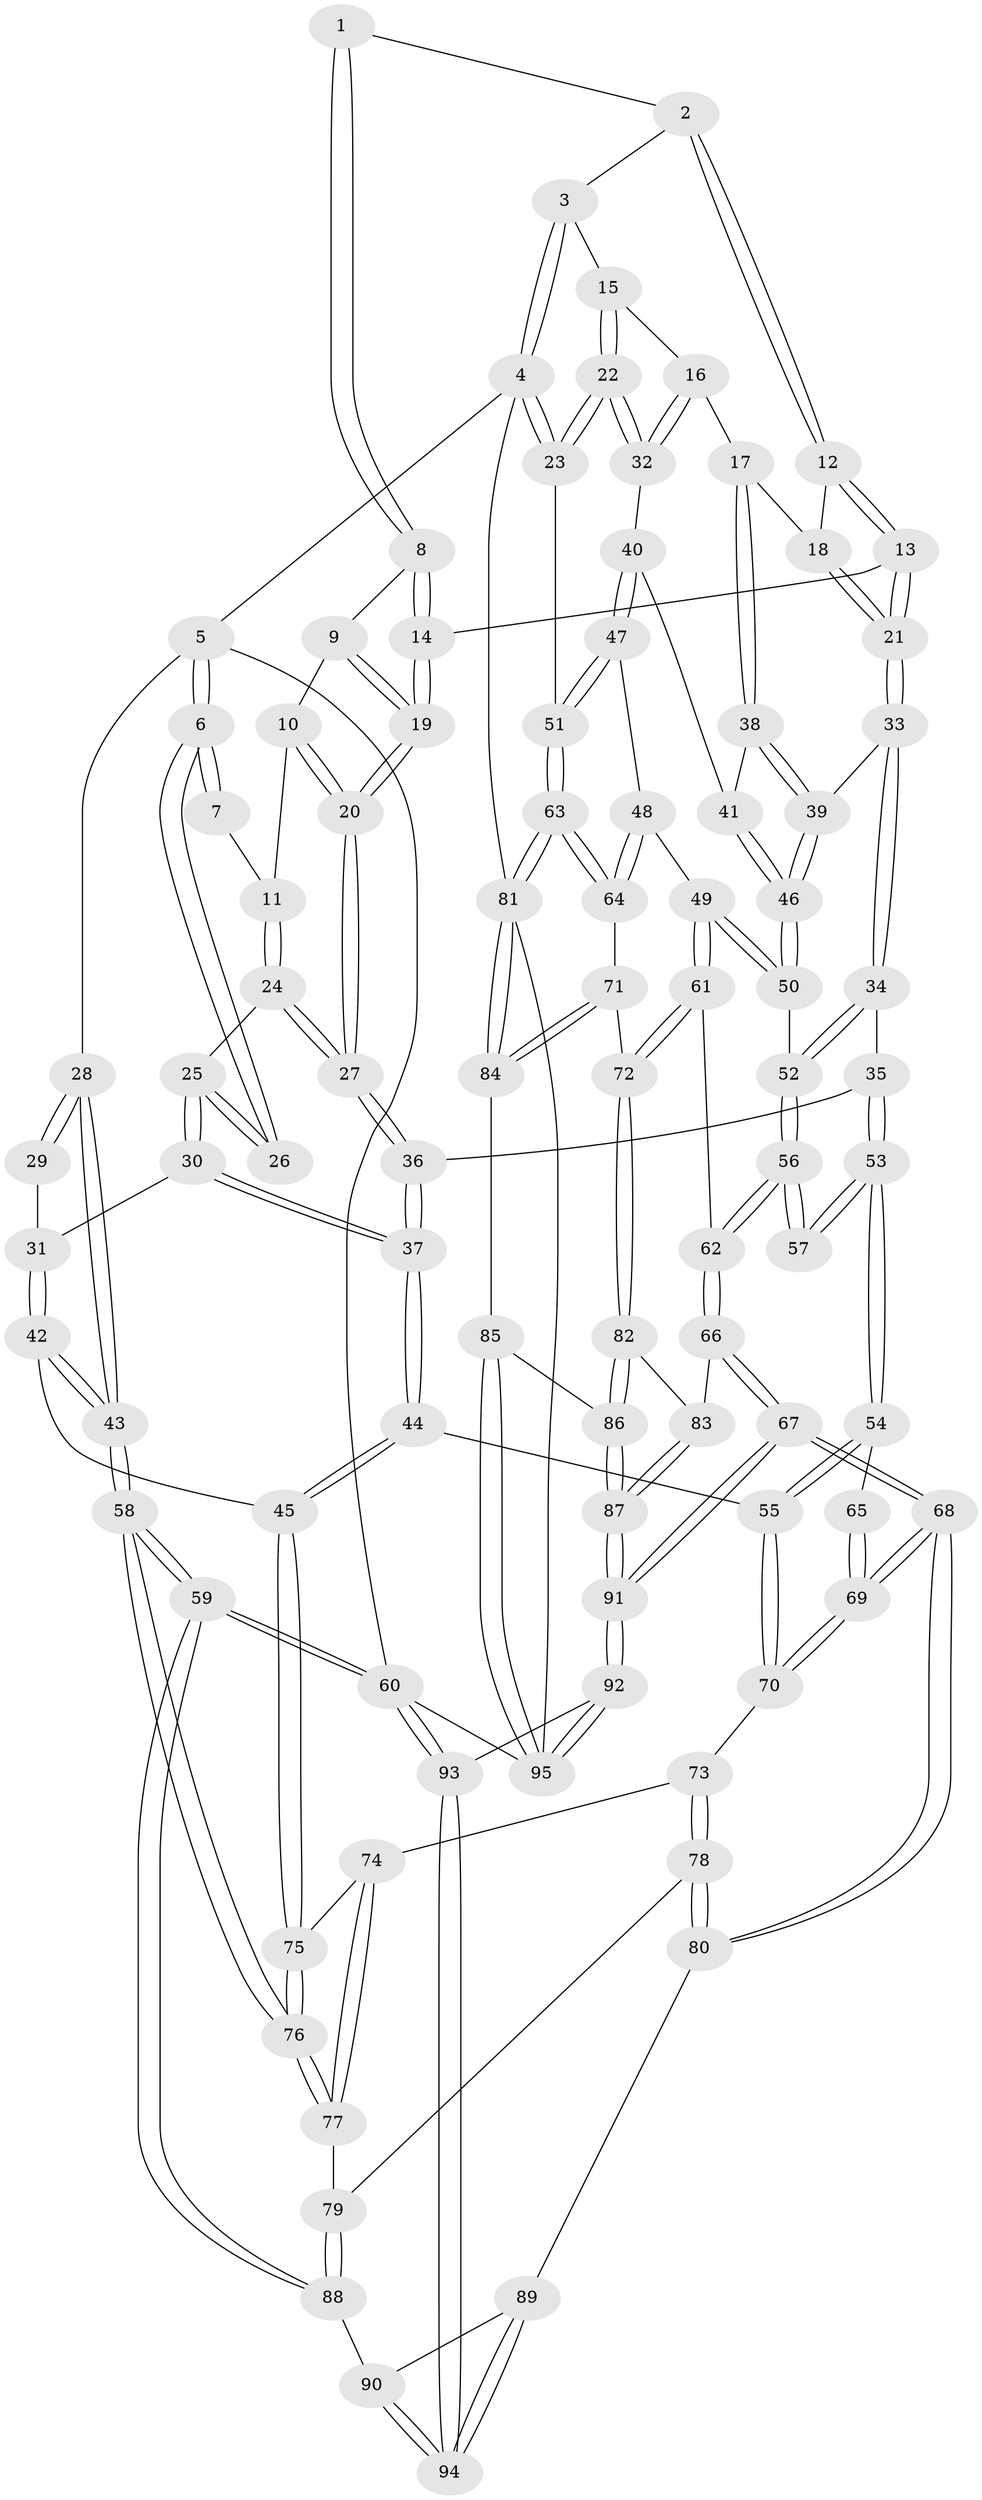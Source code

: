 // Generated by graph-tools (version 1.1) at 2025/38/03/09/25 02:38:33]
// undirected, 95 vertices, 234 edges
graph export_dot {
graph [start="1"]
  node [color=gray90,style=filled];
  1 [pos="+0.44905633002938267+0"];
  2 [pos="+0.5266675928177154+0"];
  3 [pos="+0.8056063600137868+0"];
  4 [pos="+1+0"];
  5 [pos="+0+0"];
  6 [pos="+0+0"];
  7 [pos="+0.22813223314651482+0"];
  8 [pos="+0.3991143658178523+0.05300181063989433"];
  9 [pos="+0.382585420421145+0.0801091191605062"];
  10 [pos="+0.3447153179758382+0.12106891936158581"];
  11 [pos="+0.2504410076158894+0.13360817214064113"];
  12 [pos="+0.5676453269354415+0.028627649374952394"];
  13 [pos="+0.515721740711018+0.17417466300519602"];
  14 [pos="+0.4775658626785629+0.18438465414260033"];
  15 [pos="+0.8169656277395485+0.08407833264883834"];
  16 [pos="+0.7943937224418436+0.13028288161418702"];
  17 [pos="+0.7521523461114122+0.15728761513530654"];
  18 [pos="+0.6754597591288949+0.1309622401677964"];
  19 [pos="+0.4331149512470849+0.2141369219124469"];
  20 [pos="+0.40998684331211316+0.23471181616016587"];
  21 [pos="+0.5719278731352865+0.22583691665890832"];
  22 [pos="+1+0.15580440796671288"];
  23 [pos="+1+0.1265364075152716"];
  24 [pos="+0.23992652688039806+0.1534168034035637"];
  25 [pos="+0.2156133061558207+0.1718421996425282"];
  26 [pos="+0.14737605729439546+0.1406662597919998"];
  27 [pos="+0.39452919087990435+0.2626031220533024"];
  28 [pos="+0+0"];
  29 [pos="+0.07505538779226122+0.2014390998174035"];
  30 [pos="+0.1975086952231713+0.24465210975000296"];
  31 [pos="+0.08290120649622858+0.22875445778478481"];
  32 [pos="+0.9164249099482448+0.26346948798524017"];
  33 [pos="+0.5905884182043665+0.2680152853805057"];
  34 [pos="+0.5094208306284194+0.3658424460909405"];
  35 [pos="+0.4056242343770662+0.332936160607515"];
  36 [pos="+0.38741114772143026+0.3227187722533788"];
  37 [pos="+0.2260800340180071+0.4045700366096677"];
  38 [pos="+0.7420320535878545+0.19176418301840756"];
  39 [pos="+0.6945460038927158+0.2918521032930375"];
  40 [pos="+0.9039582392067049+0.2904797132355074"];
  41 [pos="+0.8491127101293869+0.3060499202402401"];
  42 [pos="+0+0.39039720174413767"];
  43 [pos="+0+0.40144841112228874"];
  44 [pos="+0.2110401550567263+0.42830091430900985"];
  45 [pos="+0.20418990587480143+0.432285225442817"];
  46 [pos="+0.7305674871836777+0.3735420150975013"];
  47 [pos="+0.9334116337644357+0.39425346443126885"];
  48 [pos="+0.8528600902163943+0.47034071754473544"];
  49 [pos="+0.7382962131715882+0.4650627964250585"];
  50 [pos="+0.7271320720589538+0.4245305448520301"];
  51 [pos="+1+0.46220226158514227"];
  52 [pos="+0.5164260248133848+0.3783536358048852"];
  53 [pos="+0.4211763062183203+0.44774928678273446"];
  54 [pos="+0.35527051272709065+0.5159420478113641"];
  55 [pos="+0.3379981967859354+0.5165723163181526"];
  56 [pos="+0.5209422677073208+0.5119203600190919"];
  57 [pos="+0.48205082004246697+0.5135536591579513"];
  58 [pos="+0+0.891837234207981"];
  59 [pos="+0+0.9825169604620992"];
  60 [pos="+0+1"];
  61 [pos="+0.6909395581409576+0.5563841500552902"];
  62 [pos="+0.594685005880224+0.5843184651973802"];
  63 [pos="+1+0.6187987943284359"];
  64 [pos="+0.9810639424627314+0.6226542265827243"];
  65 [pos="+0.43480552243689075+0.5277857992503582"];
  66 [pos="+0.5017428655730316+0.7490624488325137"];
  67 [pos="+0.5014557337565617+0.7493155179242851"];
  68 [pos="+0.4635553060932255+0.7448926033308304"];
  69 [pos="+0.412133416342881+0.6712669168873742"];
  70 [pos="+0.3571758287933507+0.6253276803619455"];
  71 [pos="+0.8500815689703306+0.6993941983097426"];
  72 [pos="+0.8063387168412699+0.7033472791595614"];
  73 [pos="+0.29612648439654254+0.6387808846689799"];
  74 [pos="+0.2817070929051853+0.6354222285287667"];
  75 [pos="+0.18077940121036057+0.5585754732503678"];
  76 [pos="+0.08597458702872293+0.7176121469914559"];
  77 [pos="+0.22036333508064582+0.7501552392047742"];
  78 [pos="+0.30113461594148+0.762195779814497"];
  79 [pos="+0.2641532478294043+0.7705829789020312"];
  80 [pos="+0.42397568486838416+0.7624237208681857"];
  81 [pos="+1+0.8493904707958441"];
  82 [pos="+0.7912496170205972+0.728014744983917"];
  83 [pos="+0.7360006362810355+0.7698240616067022"];
  84 [pos="+0.964594673031029+0.8817445942954649"];
  85 [pos="+0.8973991451566259+0.9266812754854714"];
  86 [pos="+0.8232845063156641+0.8441347098814483"];
  87 [pos="+0.6916001640346298+0.9383002257671463"];
  88 [pos="+0.25832921264745456+0.8753408046324994"];
  89 [pos="+0.41425979590321177+0.7807234271818849"];
  90 [pos="+0.29326404029269737+0.9167457168538719"];
  91 [pos="+0.6160402200209236+1"];
  92 [pos="+0.6166471939773306+1"];
  93 [pos="+0.35635629457418955+1"];
  94 [pos="+0.34233129807089063+1"];
  95 [pos="+0.7339798459416081+1"];
  1 -- 2;
  1 -- 8;
  1 -- 8;
  2 -- 3;
  2 -- 12;
  2 -- 12;
  3 -- 4;
  3 -- 4;
  3 -- 15;
  4 -- 5;
  4 -- 23;
  4 -- 23;
  4 -- 81;
  5 -- 6;
  5 -- 6;
  5 -- 28;
  5 -- 60;
  6 -- 7;
  6 -- 7;
  6 -- 26;
  6 -- 26;
  7 -- 11;
  8 -- 9;
  8 -- 14;
  8 -- 14;
  9 -- 10;
  9 -- 19;
  9 -- 19;
  10 -- 11;
  10 -- 20;
  10 -- 20;
  11 -- 24;
  11 -- 24;
  12 -- 13;
  12 -- 13;
  12 -- 18;
  13 -- 14;
  13 -- 21;
  13 -- 21;
  14 -- 19;
  14 -- 19;
  15 -- 16;
  15 -- 22;
  15 -- 22;
  16 -- 17;
  16 -- 32;
  16 -- 32;
  17 -- 18;
  17 -- 38;
  17 -- 38;
  18 -- 21;
  18 -- 21;
  19 -- 20;
  19 -- 20;
  20 -- 27;
  20 -- 27;
  21 -- 33;
  21 -- 33;
  22 -- 23;
  22 -- 23;
  22 -- 32;
  22 -- 32;
  23 -- 51;
  24 -- 25;
  24 -- 27;
  24 -- 27;
  25 -- 26;
  25 -- 26;
  25 -- 30;
  25 -- 30;
  27 -- 36;
  27 -- 36;
  28 -- 29;
  28 -- 29;
  28 -- 43;
  28 -- 43;
  29 -- 31;
  30 -- 31;
  30 -- 37;
  30 -- 37;
  31 -- 42;
  31 -- 42;
  32 -- 40;
  33 -- 34;
  33 -- 34;
  33 -- 39;
  34 -- 35;
  34 -- 52;
  34 -- 52;
  35 -- 36;
  35 -- 53;
  35 -- 53;
  36 -- 37;
  36 -- 37;
  37 -- 44;
  37 -- 44;
  38 -- 39;
  38 -- 39;
  38 -- 41;
  39 -- 46;
  39 -- 46;
  40 -- 41;
  40 -- 47;
  40 -- 47;
  41 -- 46;
  41 -- 46;
  42 -- 43;
  42 -- 43;
  42 -- 45;
  43 -- 58;
  43 -- 58;
  44 -- 45;
  44 -- 45;
  44 -- 55;
  45 -- 75;
  45 -- 75;
  46 -- 50;
  46 -- 50;
  47 -- 48;
  47 -- 51;
  47 -- 51;
  48 -- 49;
  48 -- 64;
  48 -- 64;
  49 -- 50;
  49 -- 50;
  49 -- 61;
  49 -- 61;
  50 -- 52;
  51 -- 63;
  51 -- 63;
  52 -- 56;
  52 -- 56;
  53 -- 54;
  53 -- 54;
  53 -- 57;
  53 -- 57;
  54 -- 55;
  54 -- 55;
  54 -- 65;
  55 -- 70;
  55 -- 70;
  56 -- 57;
  56 -- 57;
  56 -- 62;
  56 -- 62;
  58 -- 59;
  58 -- 59;
  58 -- 76;
  58 -- 76;
  59 -- 60;
  59 -- 60;
  59 -- 88;
  59 -- 88;
  60 -- 93;
  60 -- 93;
  60 -- 95;
  61 -- 62;
  61 -- 72;
  61 -- 72;
  62 -- 66;
  62 -- 66;
  63 -- 64;
  63 -- 64;
  63 -- 81;
  63 -- 81;
  64 -- 71;
  65 -- 69;
  65 -- 69;
  66 -- 67;
  66 -- 67;
  66 -- 83;
  67 -- 68;
  67 -- 68;
  67 -- 91;
  67 -- 91;
  68 -- 69;
  68 -- 69;
  68 -- 80;
  68 -- 80;
  69 -- 70;
  69 -- 70;
  70 -- 73;
  71 -- 72;
  71 -- 84;
  71 -- 84;
  72 -- 82;
  72 -- 82;
  73 -- 74;
  73 -- 78;
  73 -- 78;
  74 -- 75;
  74 -- 77;
  74 -- 77;
  75 -- 76;
  75 -- 76;
  76 -- 77;
  76 -- 77;
  77 -- 79;
  78 -- 79;
  78 -- 80;
  78 -- 80;
  79 -- 88;
  79 -- 88;
  80 -- 89;
  81 -- 84;
  81 -- 84;
  81 -- 95;
  82 -- 83;
  82 -- 86;
  82 -- 86;
  83 -- 87;
  83 -- 87;
  84 -- 85;
  85 -- 86;
  85 -- 95;
  85 -- 95;
  86 -- 87;
  86 -- 87;
  87 -- 91;
  87 -- 91;
  88 -- 90;
  89 -- 90;
  89 -- 94;
  89 -- 94;
  90 -- 94;
  90 -- 94;
  91 -- 92;
  91 -- 92;
  92 -- 93;
  92 -- 95;
  92 -- 95;
  93 -- 94;
  93 -- 94;
}
